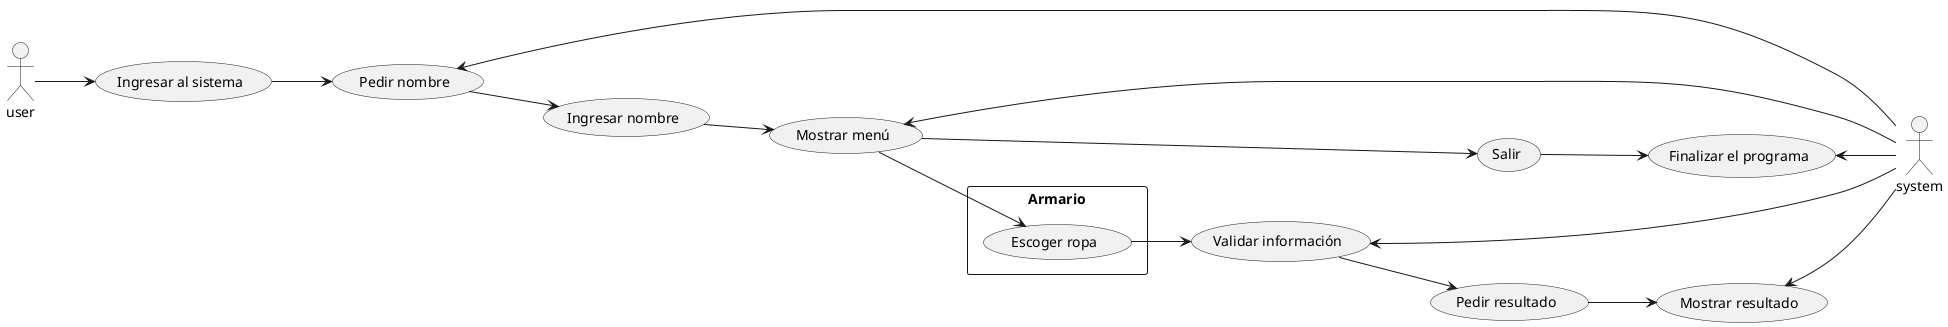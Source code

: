 @startuml

left to right direction

actor user as us
actor system as sys


rectangle Armario{
    usecase "Escoger ropa" as UC2
}

    usecase "Ingresar al sistema" as UC1
    usecase "Ingresar nombre" as UC10
    usecase "Validar información" as UC4
    usecase "Mostrar resultado" as UC5
    usecase "Salir" as UC6
    usecase "Mostrar menú" as UC7
    usecase "Pedir resultado" as UC8
    usecase "Finalizar el programa" as UC9
    usecase "Pedir nombre" as UC11
    

us --> UC1

UC11 <-- sys
UC1 -->UC11


UC11 --> UC10
UC10 -->UC7
UC7 <-- sys

UC7 --> UC2
UC7 --> UC6

UC6--> UC9
UC9 <-- sys

UC2 --> UC4


UC4 <-- sys
UC4 --> UC8

UC8 --> UC5

UC5 <-- sys




@enduml
